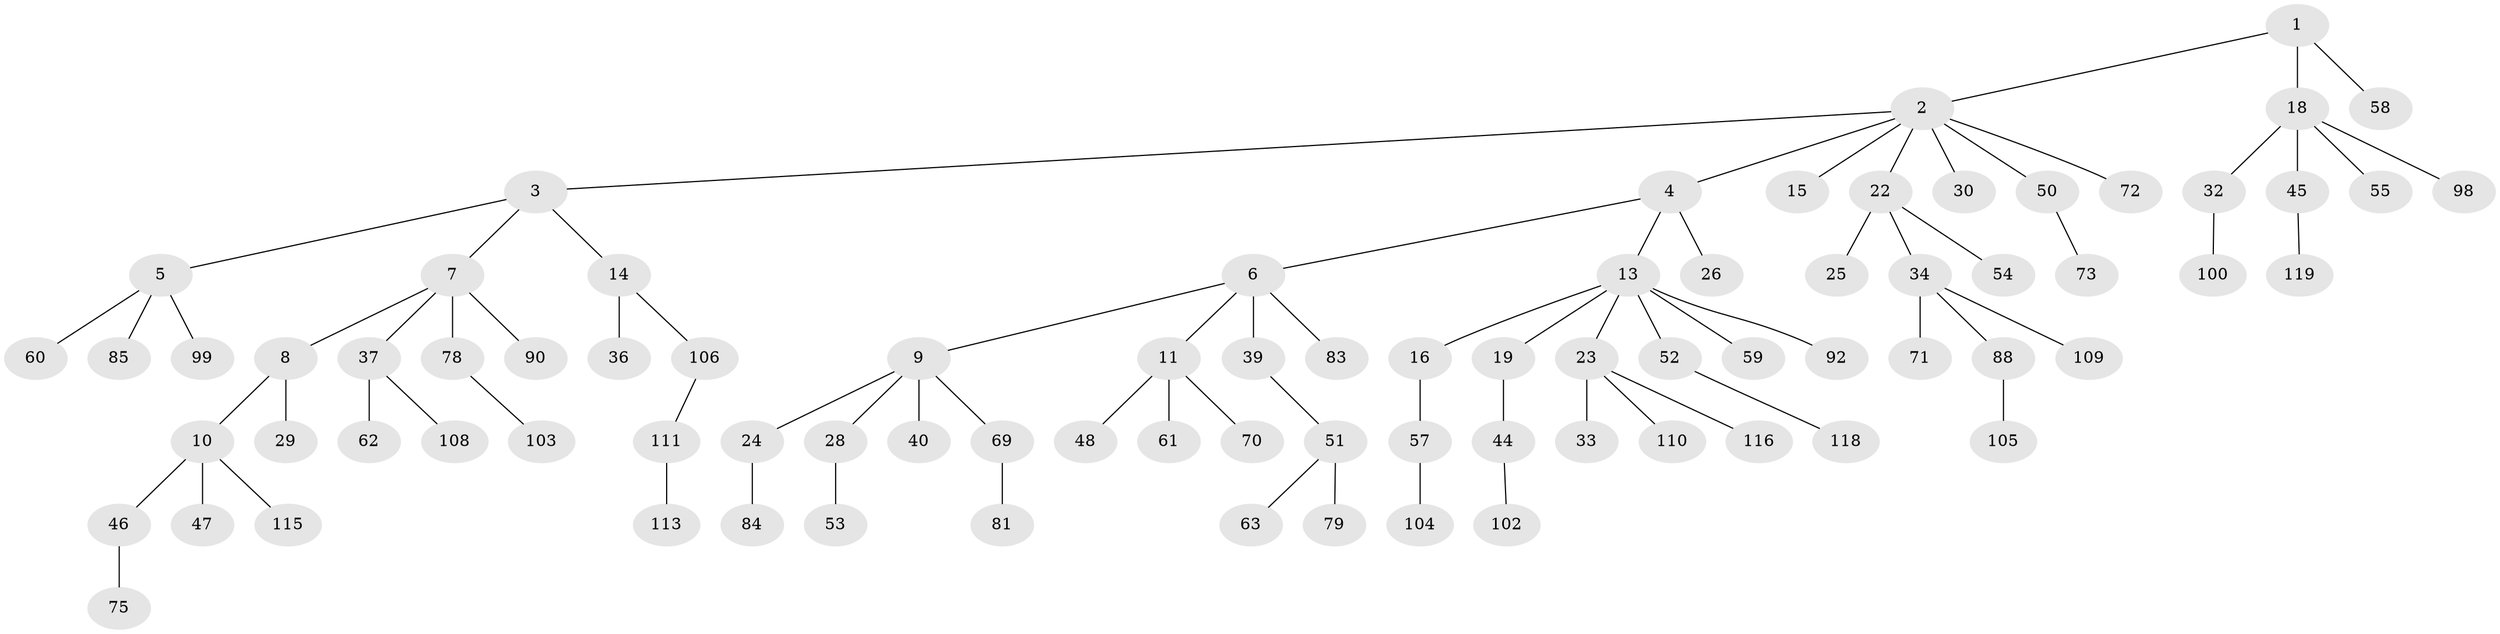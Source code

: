 // original degree distribution, {3: 0.14285714285714285, 7: 0.01680672268907563, 5: 0.03361344537815126, 4: 0.06722689075630252, 2: 0.2605042016806723, 1: 0.4789915966386555}
// Generated by graph-tools (version 1.1) at 2025/11/02/27/25 16:11:25]
// undirected, 82 vertices, 81 edges
graph export_dot {
graph [start="1"]
  node [color=gray90,style=filled];
  1;
  2 [super="+42"];
  3 [super="+82"];
  4 [super="+20"];
  5 [super="+41"];
  6;
  7 [super="+35"];
  8 [super="+95"];
  9 [super="+12"];
  10 [super="+17"];
  11 [super="+21"];
  13 [super="+49"];
  14 [super="+67"];
  15;
  16 [super="+38"];
  18 [super="+31"];
  19 [super="+56"];
  22 [super="+97"];
  23 [super="+27"];
  24;
  25 [super="+96"];
  26 [super="+94"];
  28 [super="+93"];
  29 [super="+89"];
  30;
  32 [super="+66"];
  33;
  34 [super="+91"];
  36;
  37 [super="+43"];
  39;
  40;
  44 [super="+87"];
  45;
  46 [super="+65"];
  47 [super="+68"];
  48;
  50 [super="+117"];
  51;
  52 [super="+107"];
  53 [super="+76"];
  54;
  55;
  57 [super="+74"];
  58;
  59;
  60;
  61;
  62 [super="+64"];
  63;
  69;
  70;
  71 [super="+86"];
  72;
  73 [super="+77"];
  75;
  78;
  79 [super="+80"];
  81 [super="+112"];
  83;
  84 [super="+101"];
  85;
  88;
  90;
  92;
  98;
  99;
  100;
  102;
  103;
  104;
  105;
  106;
  108;
  109;
  110;
  111 [super="+114"];
  113;
  115;
  116;
  118;
  119;
  1 -- 2;
  1 -- 18;
  1 -- 58;
  2 -- 3;
  2 -- 4;
  2 -- 15;
  2 -- 22;
  2 -- 30;
  2 -- 72;
  2 -- 50;
  3 -- 5;
  3 -- 7;
  3 -- 14;
  4 -- 6;
  4 -- 13;
  4 -- 26;
  5 -- 60;
  5 -- 99;
  5 -- 85;
  6 -- 9;
  6 -- 11;
  6 -- 39;
  6 -- 83;
  7 -- 8;
  7 -- 78;
  7 -- 90;
  7 -- 37;
  8 -- 10;
  8 -- 29;
  9 -- 24;
  9 -- 28;
  9 -- 40;
  9 -- 69;
  10 -- 115;
  10 -- 46;
  10 -- 47;
  11 -- 61;
  11 -- 70;
  11 -- 48;
  13 -- 16;
  13 -- 19;
  13 -- 23;
  13 -- 52;
  13 -- 59;
  13 -- 92;
  14 -- 36;
  14 -- 106;
  16 -- 57;
  18 -- 55;
  18 -- 32;
  18 -- 45;
  18 -- 98;
  19 -- 44;
  22 -- 25;
  22 -- 34;
  22 -- 54;
  23 -- 110;
  23 -- 116;
  23 -- 33;
  24 -- 84;
  28 -- 53;
  32 -- 100;
  34 -- 71;
  34 -- 88;
  34 -- 109;
  37 -- 62;
  37 -- 108;
  39 -- 51;
  44 -- 102;
  45 -- 119;
  46 -- 75;
  50 -- 73;
  51 -- 63;
  51 -- 79;
  52 -- 118;
  57 -- 104;
  69 -- 81;
  78 -- 103;
  88 -- 105;
  106 -- 111;
  111 -- 113;
}
